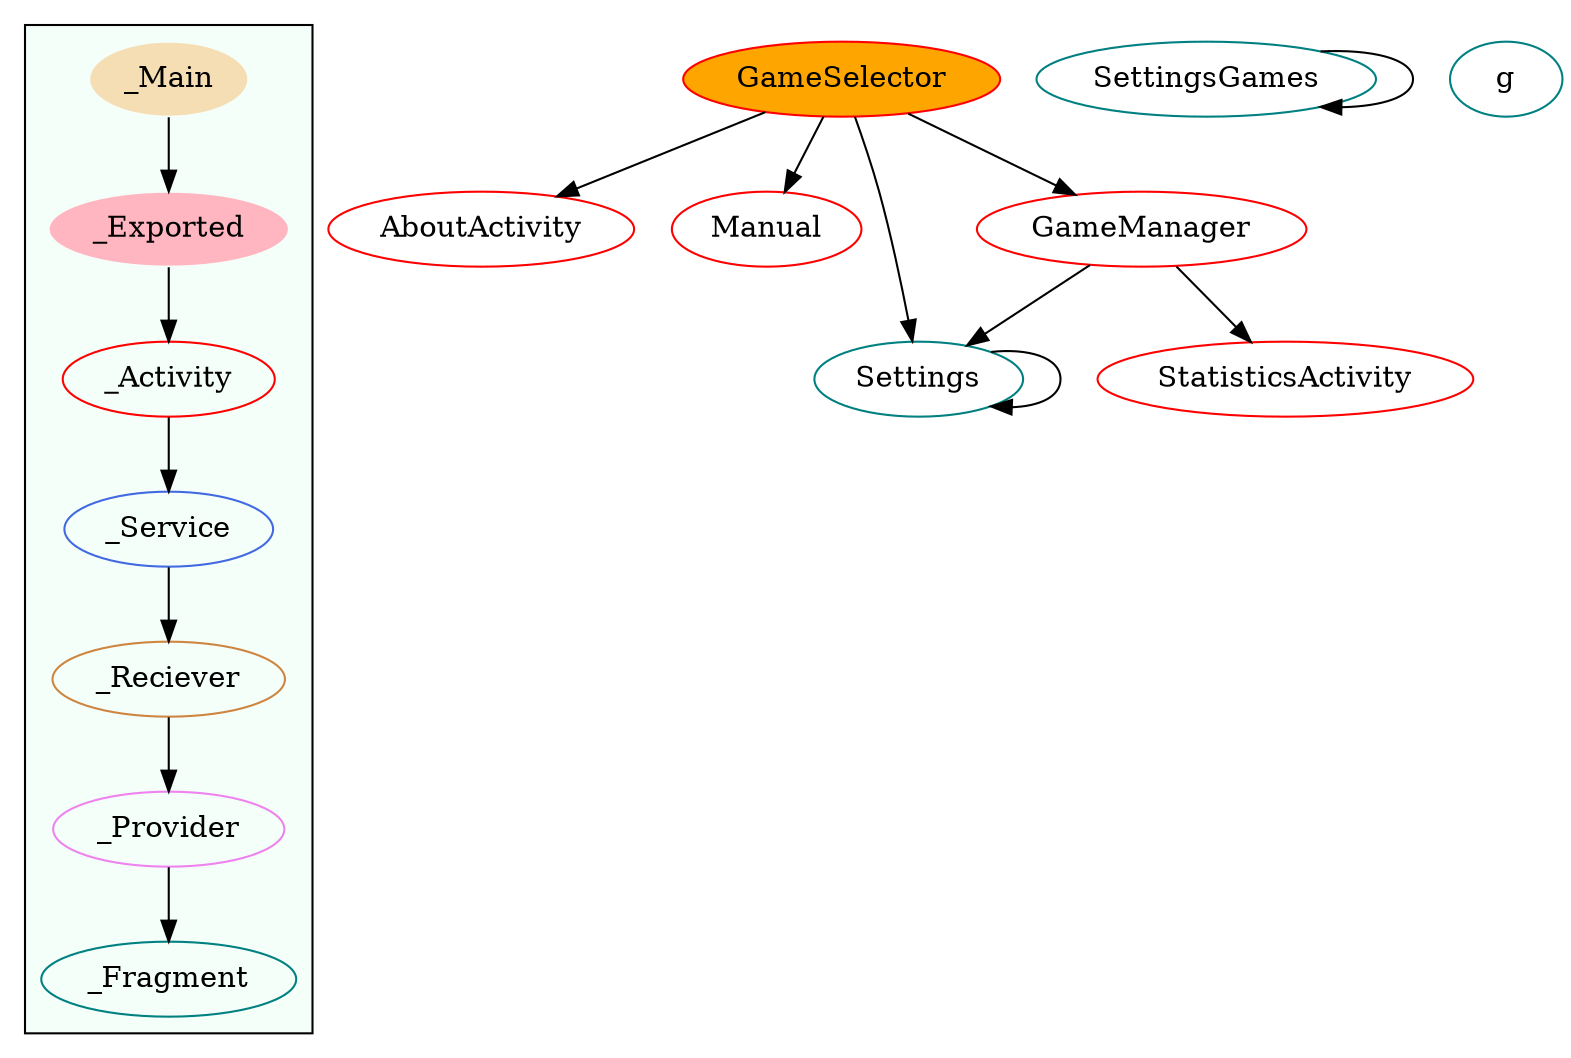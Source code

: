 digraph G {
subgraph cluster_legend{ 
bgcolor=mintcream;
_Activity[color = red];
_Service[color = royalblue];
_Provider[color = violet];
_Reciever[color = peru];
_Fragment[color = teal];
_Main[style=filled, fillcolor=wheat, color = mintcream];
_Exported[style=filled, fillcolor=lightpink, color = mintcream];
_Main -> _Exported -> _Activity -> _Service -> _Reciever -> _Provider -> _Fragment; 
}
AboutActivity[color = red];
Manual[color = red];
GameSelector[style=filled, fillcolor=orange, color = red];
Settings[color = red];
StatisticsActivity[color = red];
GameManager[color = red];
SettingsGames[color = red];
SettingsGames[color = teal];
SettingsGames[color = teal];
SettingsGames[color = teal];
Settings[color = teal];
SettingsGames[color = teal];
g[color = teal];
SettingsGames[color = teal];
Settings[color = teal];
SettingsGames[color = teal];
SettingsGames[color = teal];
SettingsGames[color = teal];
SettingsGames[color = teal];
Settings[color = teal];
Settings[color = teal];
SettingsGames[color = teal];
Settings[color = teal];
Settings[color = teal];
SettingsGames[color = teal];
Settings[color = teal];
GameSelector->GameManager;
GameSelector->Settings;
GameSelector->Manual;
GameSelector->AboutActivity;
Settings->Settings;
GameManager->StatisticsActivity;
GameManager->Settings;
SettingsGames->SettingsGames;
}
